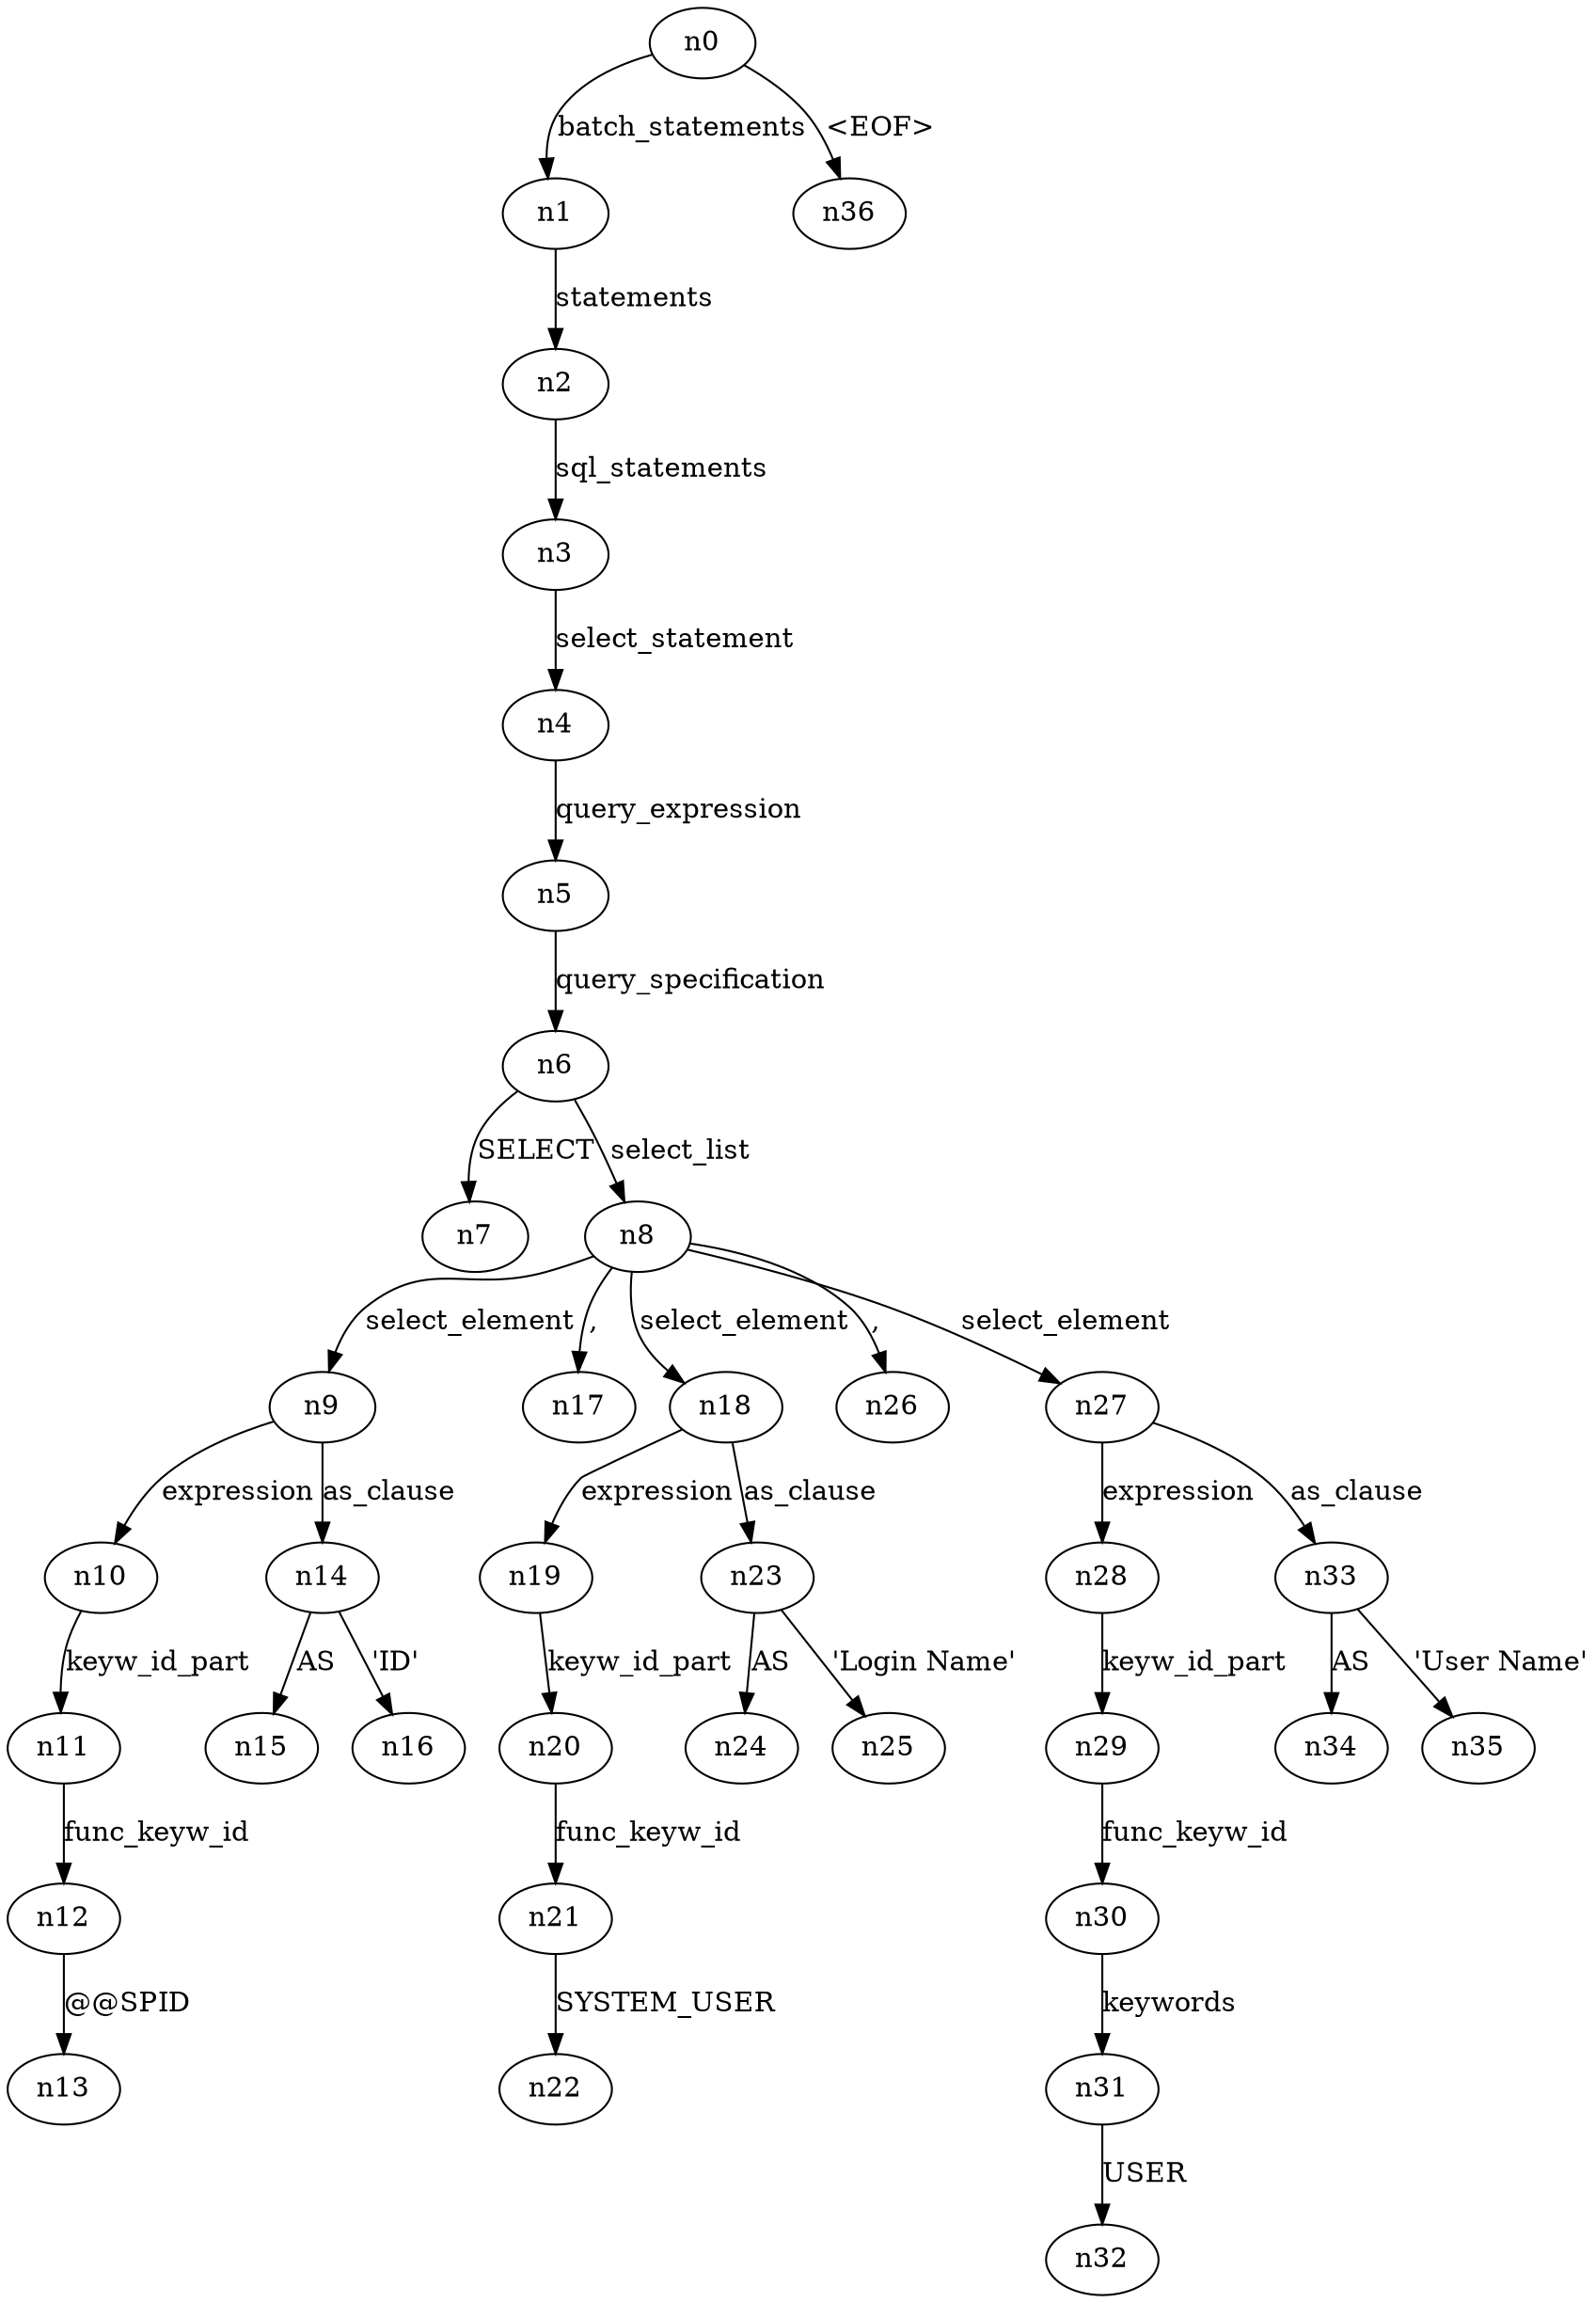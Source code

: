 digraph ParseTree {
  n0 -> n1 [label="batch_statements"];
  n1 -> n2 [label="statements"];
  n2 -> n3 [label="sql_statements"];
  n3 -> n4 [label="select_statement"];
  n4 -> n5 [label="query_expression"];
  n5 -> n6 [label="query_specification"];
  n6 -> n7 [label="SELECT"];
  n6 -> n8 [label="select_list"];
  n8 -> n9 [label="select_element"];
  n9 -> n10 [label="expression"];
  n10 -> n11 [label="keyw_id_part"];
  n11 -> n12 [label="func_keyw_id"];
  n12 -> n13 [label="@@SPID"];
  n9 -> n14 [label="as_clause"];
  n14 -> n15 [label="AS"];
  n14 -> n16 [label="'ID'"];
  n8 -> n17 [label=","];
  n8 -> n18 [label="select_element"];
  n18 -> n19 [label="expression"];
  n19 -> n20 [label="keyw_id_part"];
  n20 -> n21 [label="func_keyw_id"];
  n21 -> n22 [label="SYSTEM_USER"];
  n18 -> n23 [label="as_clause"];
  n23 -> n24 [label="AS"];
  n23 -> n25 [label="'Login Name'"];
  n8 -> n26 [label=","];
  n8 -> n27 [label="select_element"];
  n27 -> n28 [label="expression"];
  n28 -> n29 [label="keyw_id_part"];
  n29 -> n30 [label="func_keyw_id"];
  n30 -> n31 [label="keywords"];
  n31 -> n32 [label="USER"];
  n27 -> n33 [label="as_clause"];
  n33 -> n34 [label="AS"];
  n33 -> n35 [label="'User Name'"];
  n0 -> n36 [label="<EOF>"];
}